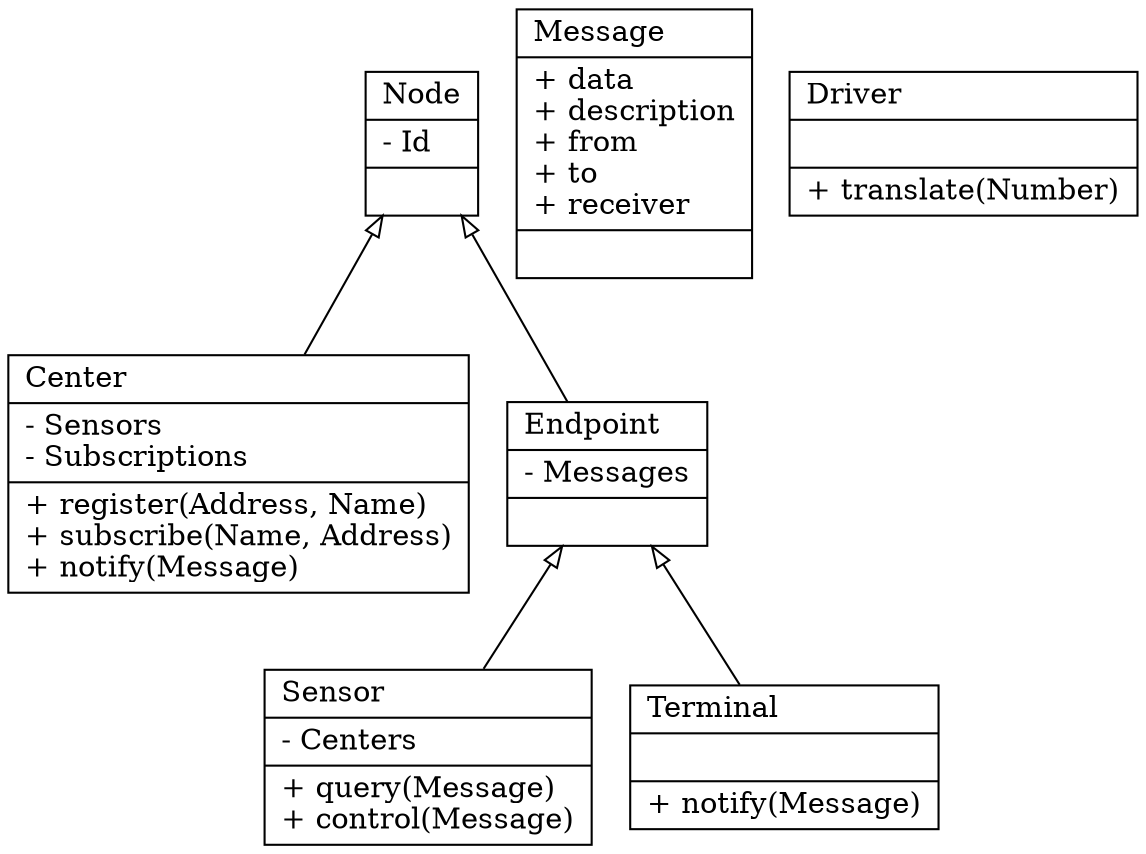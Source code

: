 digraph G {
	node [shape=record]
	c0 [label="{Node\l|- Id\l|}"]

	c1 [label="{Center\l|- Sensors\l- Subscriptions\l|+ register(Address, Name)\l+ subscribe(Name, Address)\l+ notify(Message)\l}"]
	c0 -> c1 [dir=back,arrowtail=empty]

	c2 [label="{Endpoint\l|- Messages\l|}"]
	c0 -> c2 [dir=back,arrowtail=empty]

	c3 [label="{Sensor\l|- Centers\l|+ query(Message)\l+ control(Message)\l}"]
	c2 -> c3 [dir=back,arrowtail=empty]

	c4 [label="{Terminal\l||+ notify(Message)}"]
	c2 -> c4 [dir=back,arrowtail=empty]

	c5 [label="{Message\l|+ data\l+ description\l+ from\l+ to\l+ receiver\l|}"]

	c6 [label="{Driver\l||+ translate(Number)\l}}"]
}

